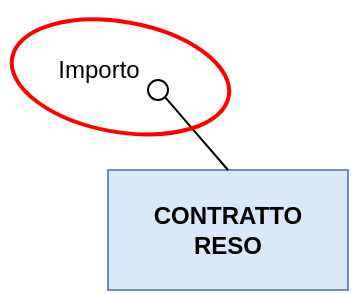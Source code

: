 <mxfile version="13.9.9" type="device"><diagram id="C5RBs43oDa-KdzZeNtuy" name="Page-1"><mxGraphModel dx="1024" dy="1761" grid="1" gridSize="10" guides="1" tooltips="1" connect="1" arrows="1" fold="1" page="1" pageScale="1" pageWidth="827" pageHeight="1169" math="0" shadow="0"><root><mxCell id="WIyWlLk6GJQsqaUBKTNV-0"/><mxCell id="WIyWlLk6GJQsqaUBKTNV-1" parent="WIyWlLk6GJQsqaUBKTNV-0"/><mxCell id="IblUPNIkXfkKpPKBev6P-1" value="&lt;b&gt;CONTRATTO &lt;br&gt;RESO&lt;/b&gt;" style="whiteSpace=wrap;html=1;align=center;fillColor=#dae8fc;strokeColor=#6c8ebf;" vertex="1" parent="WIyWlLk6GJQsqaUBKTNV-1"><mxGeometry x="750" y="-835" width="120" height="60" as="geometry"/></mxCell><mxCell id="IblUPNIkXfkKpPKBev6P-3" value="" style="ellipse;whiteSpace=wrap;html=1;align=center;fontSize=15;fillColor=#FFFFFF;" vertex="1" parent="WIyWlLk6GJQsqaUBKTNV-1"><mxGeometry x="770" y="-880" width="10" height="10" as="geometry"/></mxCell><mxCell id="IblUPNIkXfkKpPKBev6P-4" value="" style="endArrow=none;html=1;rounded=0;entryX=1;entryY=1;entryDx=0;entryDy=0;exitX=0.5;exitY=0;exitDx=0;exitDy=0;" edge="1" parent="WIyWlLk6GJQsqaUBKTNV-1" target="IblUPNIkXfkKpPKBev6P-3" source="IblUPNIkXfkKpPKBev6P-1"><mxGeometry relative="1" as="geometry"><mxPoint x="830" y="-860" as="sourcePoint"/><mxPoint x="780" y="-865" as="targetPoint"/></mxGeometry></mxCell><mxCell id="IblUPNIkXfkKpPKBev6P-5" value="Importo" style="text;html=1;align=center;verticalAlign=middle;resizable=0;points=[];autosize=1;" vertex="1" parent="WIyWlLk6GJQsqaUBKTNV-1"><mxGeometry x="715" y="-895" width="60" height="20" as="geometry"/></mxCell><mxCell id="IblUPNIkXfkKpPKBev6P-6" value="" style="ellipse;whiteSpace=wrap;html=1;align=center;fillColor=none;strokeColor=#FF0000;strokeWidth=2;rotation=10;" vertex="1" parent="WIyWlLk6GJQsqaUBKTNV-1"><mxGeometry x="701.23" y="-909.02" width="110" height="55" as="geometry"/></mxCell></root></mxGraphModel></diagram></mxfile>